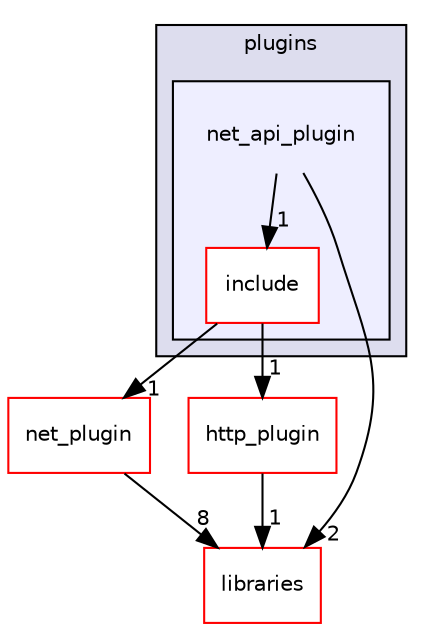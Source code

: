 digraph "plugins/net_api_plugin" {
  compound=true
  node [ fontsize="10", fontname="Helvetica"];
  edge [ labelfontsize="10", labelfontname="Helvetica"];
  subgraph clusterdir_38c8d24aef3972a7f87b834274e76e31 {
    graph [ bgcolor="#ddddee", pencolor="black", label="plugins" fontname="Helvetica", fontsize="10", URL="dir_38c8d24aef3972a7f87b834274e76e31.html"]
  subgraph clusterdir_bc8fbca8930a6409c062cae89348033e {
    graph [ bgcolor="#eeeeff", pencolor="black", label="" URL="dir_bc8fbca8930a6409c062cae89348033e.html"];
    dir_bc8fbca8930a6409c062cae89348033e [shape=plaintext label="net_api_plugin"];
    dir_5a834d49f185f596292c6be6d024351a [shape=box label="include" color="red" fillcolor="white" style="filled" URL="dir_5a834d49f185f596292c6be6d024351a.html"];
  }
  }
  dir_8e3645801c54efa3eb969a6cc5d5ec3f [shape=box label="net_plugin" fillcolor="white" style="filled" color="red" URL="dir_8e3645801c54efa3eb969a6cc5d5ec3f.html"];
  dir_bc0718b08fb2015b8e59c47b2805f60c [shape=box label="libraries" fillcolor="white" style="filled" color="red" URL="dir_bc0718b08fb2015b8e59c47b2805f60c.html"];
  dir_f833ff7a85c55360bd990f87a6f90636 [shape=box label="http_plugin" fillcolor="white" style="filled" color="red" URL="dir_f833ff7a85c55360bd990f87a6f90636.html"];
  dir_bc8fbca8930a6409c062cae89348033e->dir_5a834d49f185f596292c6be6d024351a [headlabel="1", labeldistance=1.5 headhref="dir_001864_001865.html"];
  dir_bc8fbca8930a6409c062cae89348033e->dir_bc0718b08fb2015b8e59c47b2805f60c [headlabel="2", labeldistance=1.5 headhref="dir_001864_000004.html"];
  dir_5a834d49f185f596292c6be6d024351a->dir_8e3645801c54efa3eb969a6cc5d5ec3f [headlabel="1", labeldistance=1.5 headhref="dir_001865_001704.html"];
  dir_5a834d49f185f596292c6be6d024351a->dir_f833ff7a85c55360bd990f87a6f90636 [headlabel="1", labeldistance=1.5 headhref="dir_001865_001856.html"];
  dir_8e3645801c54efa3eb969a6cc5d5ec3f->dir_bc0718b08fb2015b8e59c47b2805f60c [headlabel="8", labeldistance=1.5 headhref="dir_001704_000004.html"];
  dir_f833ff7a85c55360bd990f87a6f90636->dir_bc0718b08fb2015b8e59c47b2805f60c [headlabel="1", labeldistance=1.5 headhref="dir_001856_000004.html"];
}
